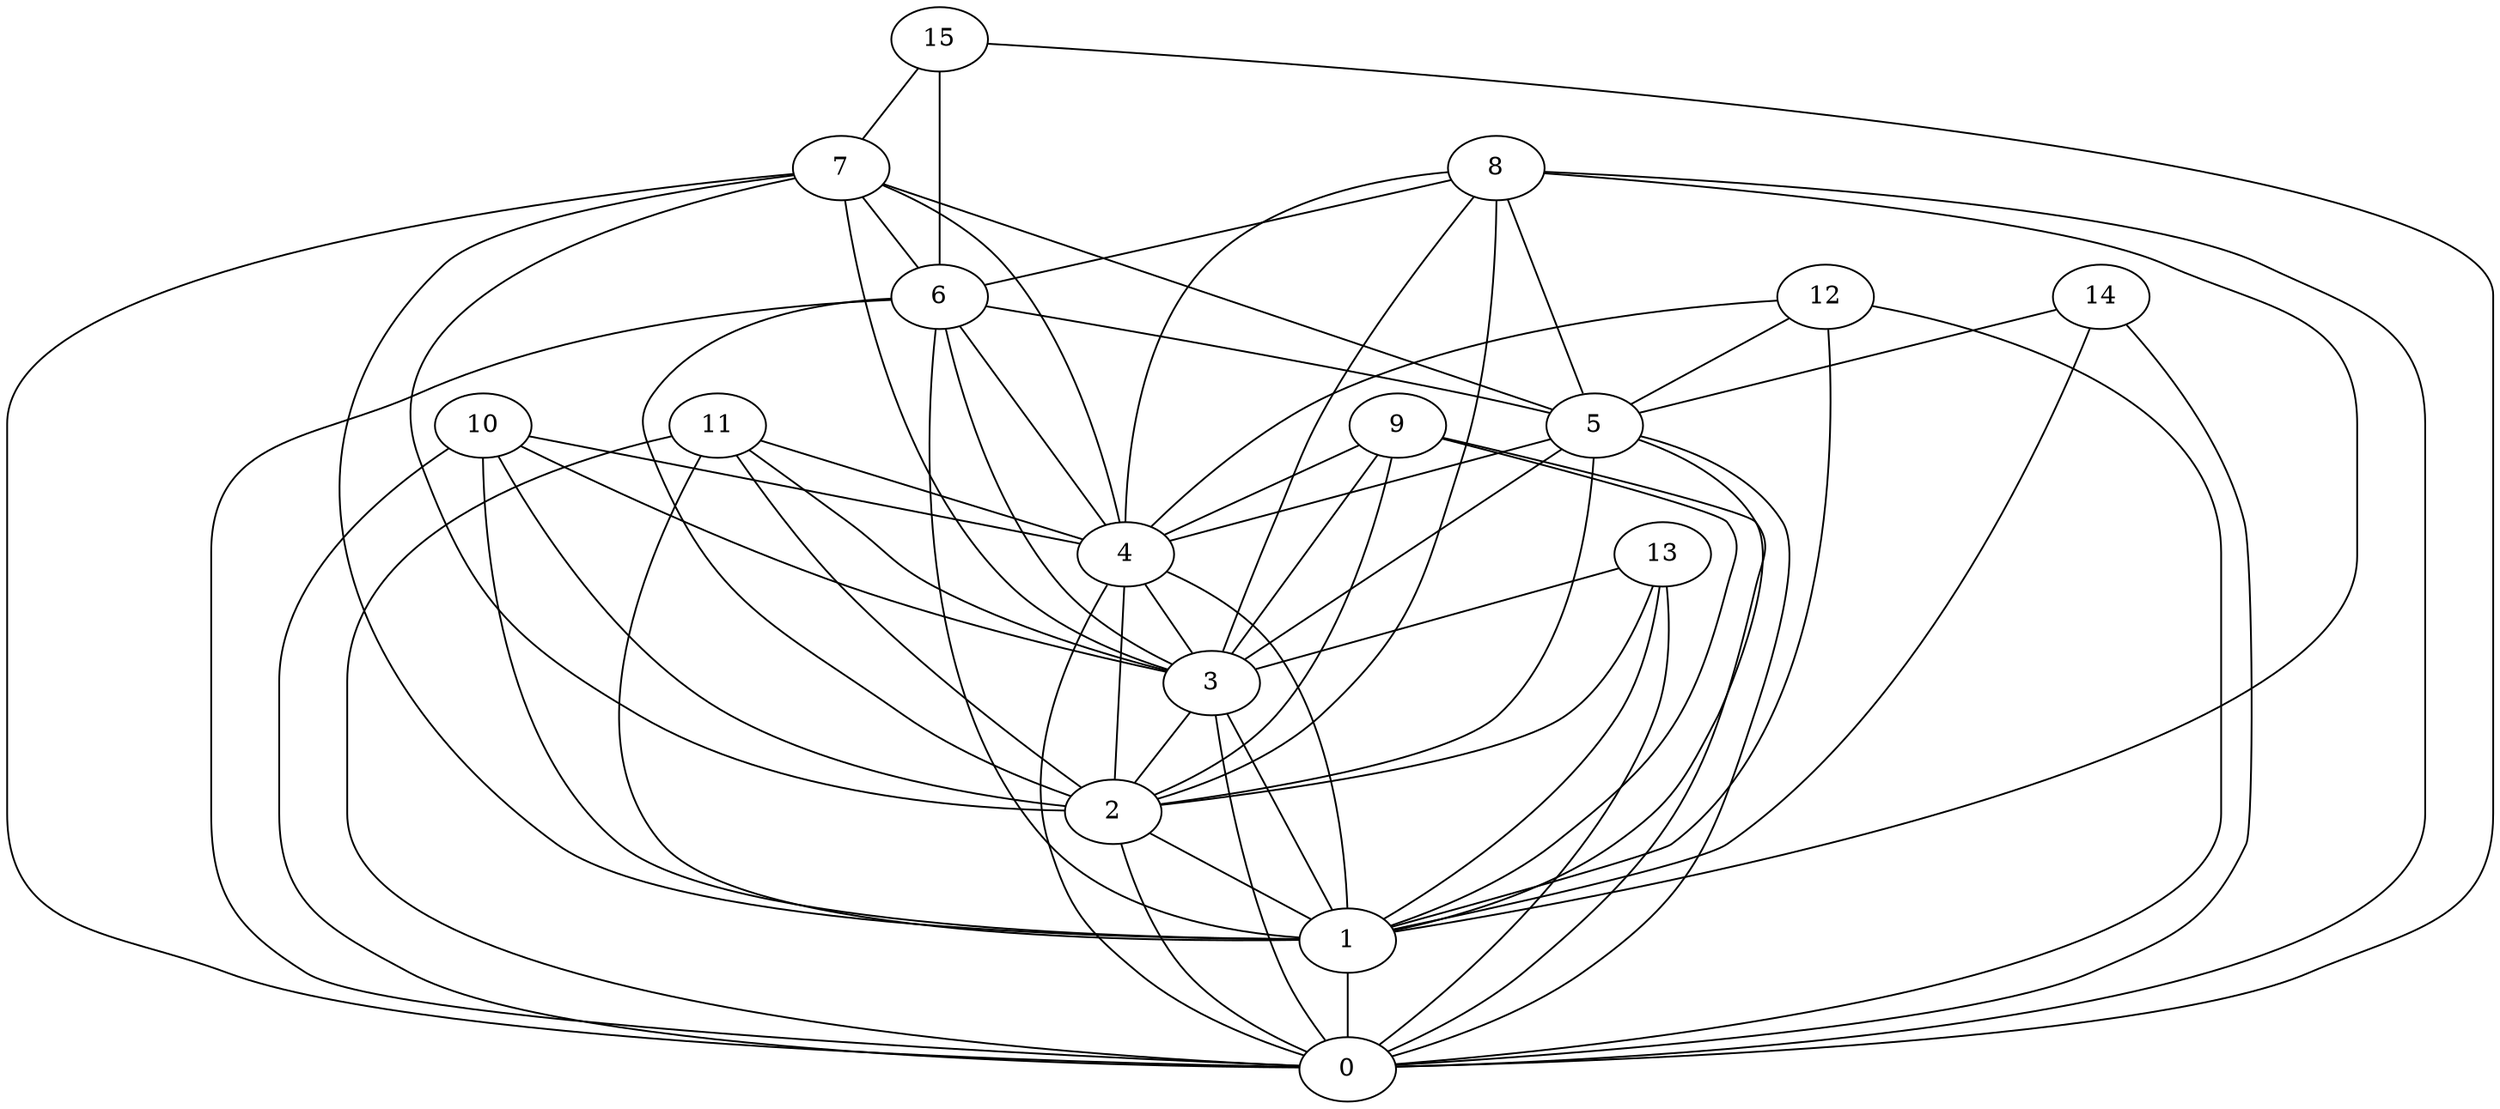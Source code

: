 graph G {
0;
1;
2;
3;
4;
5;
6;
7;
8;
9;
10;
11;
12;
13;
14;
15;
15--6 ;
15--7 ;
15--0 ;
14--1 ;
14--5 ;
14--0 ;
13--3 ;
13--2 ;
13--1 ;
13--0 ;
12--4 ;
12--0 ;
12--5 ;
12--1 ;
11--4 ;
11--0 ;
11--3 ;
11--1 ;
11--2 ;
10--2 ;
10--3 ;
10--0 ;
10--4 ;
10--1 ;
9--3 ;
9--2 ;
9--0 ;
9--4 ;
9--1 ;
8--5 ;
8--3 ;
8--4 ;
8--1 ;
8--2 ;
8--6 ;
8--0 ;
7--4 ;
7--3 ;
7--2 ;
7--5 ;
7--1 ;
7--6 ;
7--0 ;
6--1 ;
6--0 ;
6--2 ;
6--5 ;
6--4 ;
6--3 ;
5--2 ;
5--3 ;
5--0 ;
5--4 ;
5--1 ;
4--1 ;
4--2 ;
4--0 ;
4--3 ;
3--2 ;
3--1 ;
3--0 ;
2--0 ;
2--1 ;
1--0 ;
}
